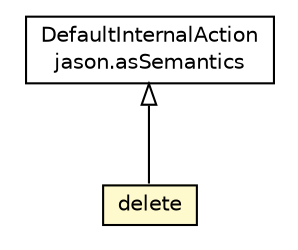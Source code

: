 #!/usr/local/bin/dot
#
# Class diagram 
# Generated by UMLGraph version R5_6_6-1-g9240c4 (http://www.umlgraph.org/)
#

digraph G {
	edge [fontname="Helvetica",fontsize=10,labelfontname="Helvetica",labelfontsize=10];
	node [fontname="Helvetica",fontsize=10,shape=plaintext];
	nodesep=0.25;
	ranksep=0.5;
	// jason.asSemantics.DefaultInternalAction
	c59072 [label=<<table title="jason.asSemantics.DefaultInternalAction" border="0" cellborder="1" cellspacing="0" cellpadding="2" port="p" href="../asSemantics/DefaultInternalAction.html">
		<tr><td><table border="0" cellspacing="0" cellpadding="1">
<tr><td align="center" balign="center"> DefaultInternalAction </td></tr>
<tr><td align="center" balign="center"> jason.asSemantics </td></tr>
		</table></td></tr>
		</table>>, URL="../asSemantics/DefaultInternalAction.html", fontname="Helvetica", fontcolor="black", fontsize=10.0];
	// jason.stdlib.delete
	c59294 [label=<<table title="jason.stdlib.delete" border="0" cellborder="1" cellspacing="0" cellpadding="2" port="p" bgcolor="lemonChiffon" href="./delete.html">
		<tr><td><table border="0" cellspacing="0" cellpadding="1">
<tr><td align="center" balign="center"> delete </td></tr>
		</table></td></tr>
		</table>>, URL="./delete.html", fontname="Helvetica", fontcolor="black", fontsize=10.0];
	//jason.stdlib.delete extends jason.asSemantics.DefaultInternalAction
	c59072:p -> c59294:p [dir=back,arrowtail=empty];
}

